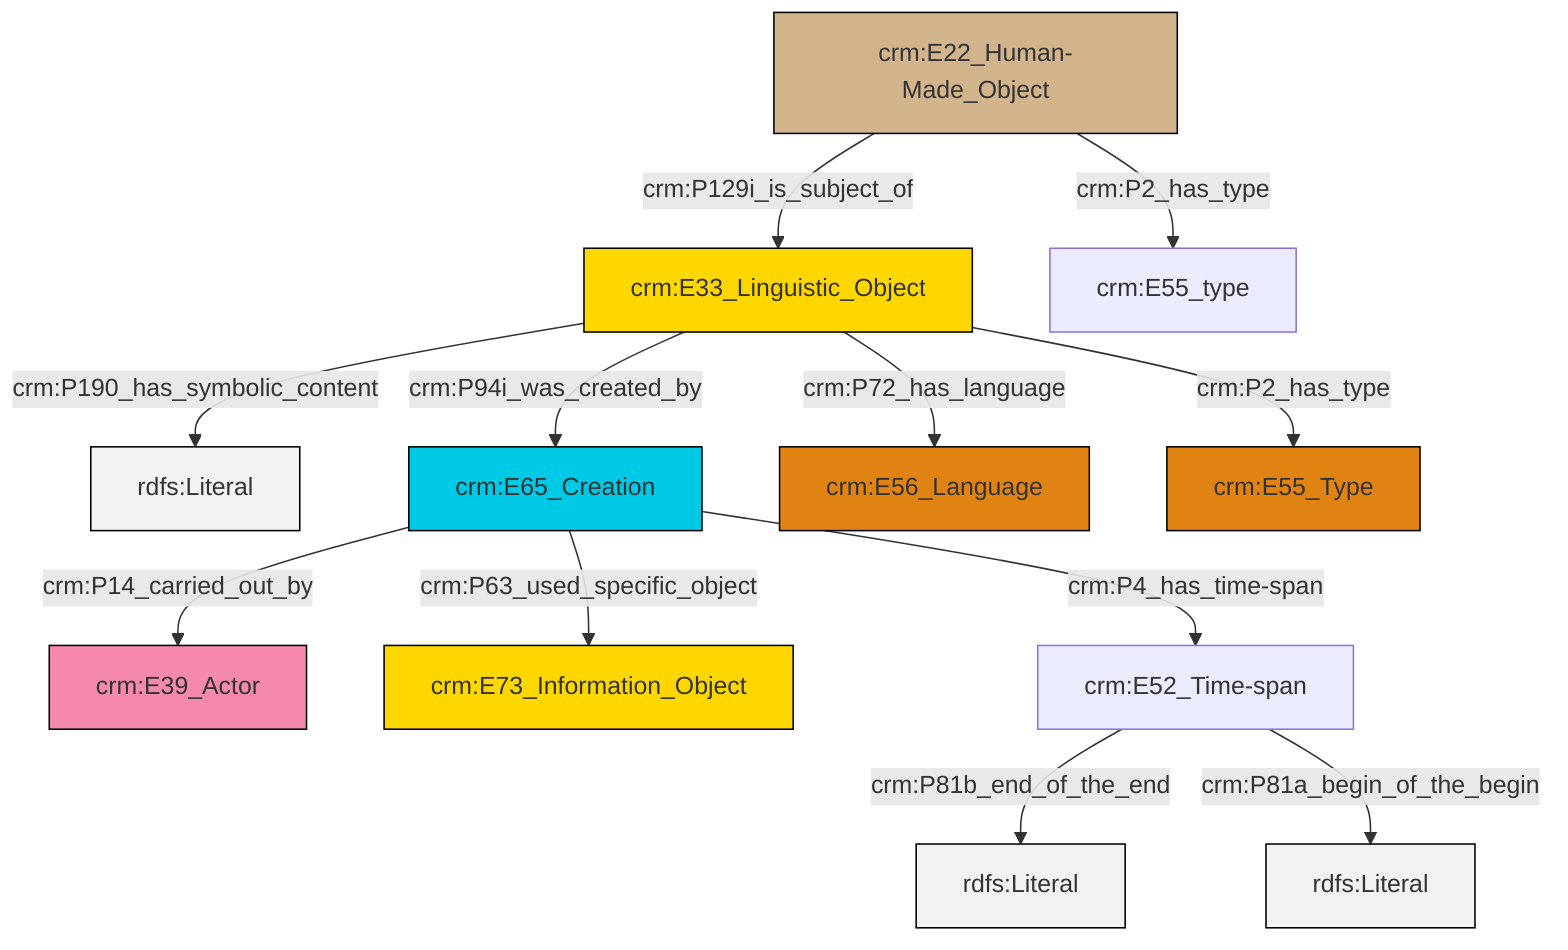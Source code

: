 graph TD
classDef Literal fill:#f2f2f2,stroke:#000000;
classDef CRM_Entity fill:#FFFFFF,stroke:#000000;
classDef Temporal_Entity fill:#00C9E6, stroke:#000000;
classDef Type fill:#E18312, stroke:#000000;
classDef Time-Span fill:#2C9C91, stroke:#000000;
classDef Appellation fill:#FFEB7F, stroke:#000000;
classDef Place fill:#008836, stroke:#000000;
classDef Persistent_Item fill:#B266B2, stroke:#000000;
classDef Conceptual_Object fill:#FFD700, stroke:#000000;
classDef Physical_Thing fill:#D2B48C, stroke:#000000;
classDef Actor fill:#f58aad, stroke:#000000;
classDef PC_Classes fill:#4ce600, stroke:#000000;
classDef Multi fill:#cccccc,stroke:#000000;

0["crm:E33_Linguistic_Object"]:::Conceptual_Object -->|crm:P190_has_symbolic_content| 4[rdfs:Literal]:::Literal
5["crm:E65_Creation"]:::Temporal_Entity -->|crm:P14_carried_out_by| 6["crm:E39_Actor"]:::Actor
5["crm:E65_Creation"]:::Temporal_Entity -->|crm:P63_used_specific_object| 7["crm:E73_Information_Object"]:::Conceptual_Object
10["crm:E22_Human-Made_Object"]:::Physical_Thing -->|crm:P2_has_type| 2["crm:E55_type"]:::Default
5["crm:E65_Creation"]:::Temporal_Entity -->|crm:P4_has_time-span| 12["crm:E52_Time-span"]:::Default
12["crm:E52_Time-span"]:::Default -->|crm:P81b_end_of_the_end| 13[rdfs:Literal]:::Literal
12["crm:E52_Time-span"]:::Default -->|crm:P81a_begin_of_the_begin| 19[rdfs:Literal]:::Literal
0["crm:E33_Linguistic_Object"]:::Conceptual_Object -->|crm:P2_has_type| 17["crm:E55_Type"]:::Type
0["crm:E33_Linguistic_Object"]:::Conceptual_Object -->|crm:P72_has_language| 8["crm:E56_Language"]:::Type
10["crm:E22_Human-Made_Object"]:::Physical_Thing -->|crm:P129i_is_subject_of| 0["crm:E33_Linguistic_Object"]:::Conceptual_Object
0["crm:E33_Linguistic_Object"]:::Conceptual_Object -->|crm:P94i_was_created_by| 5["crm:E65_Creation"]:::Temporal_Entity